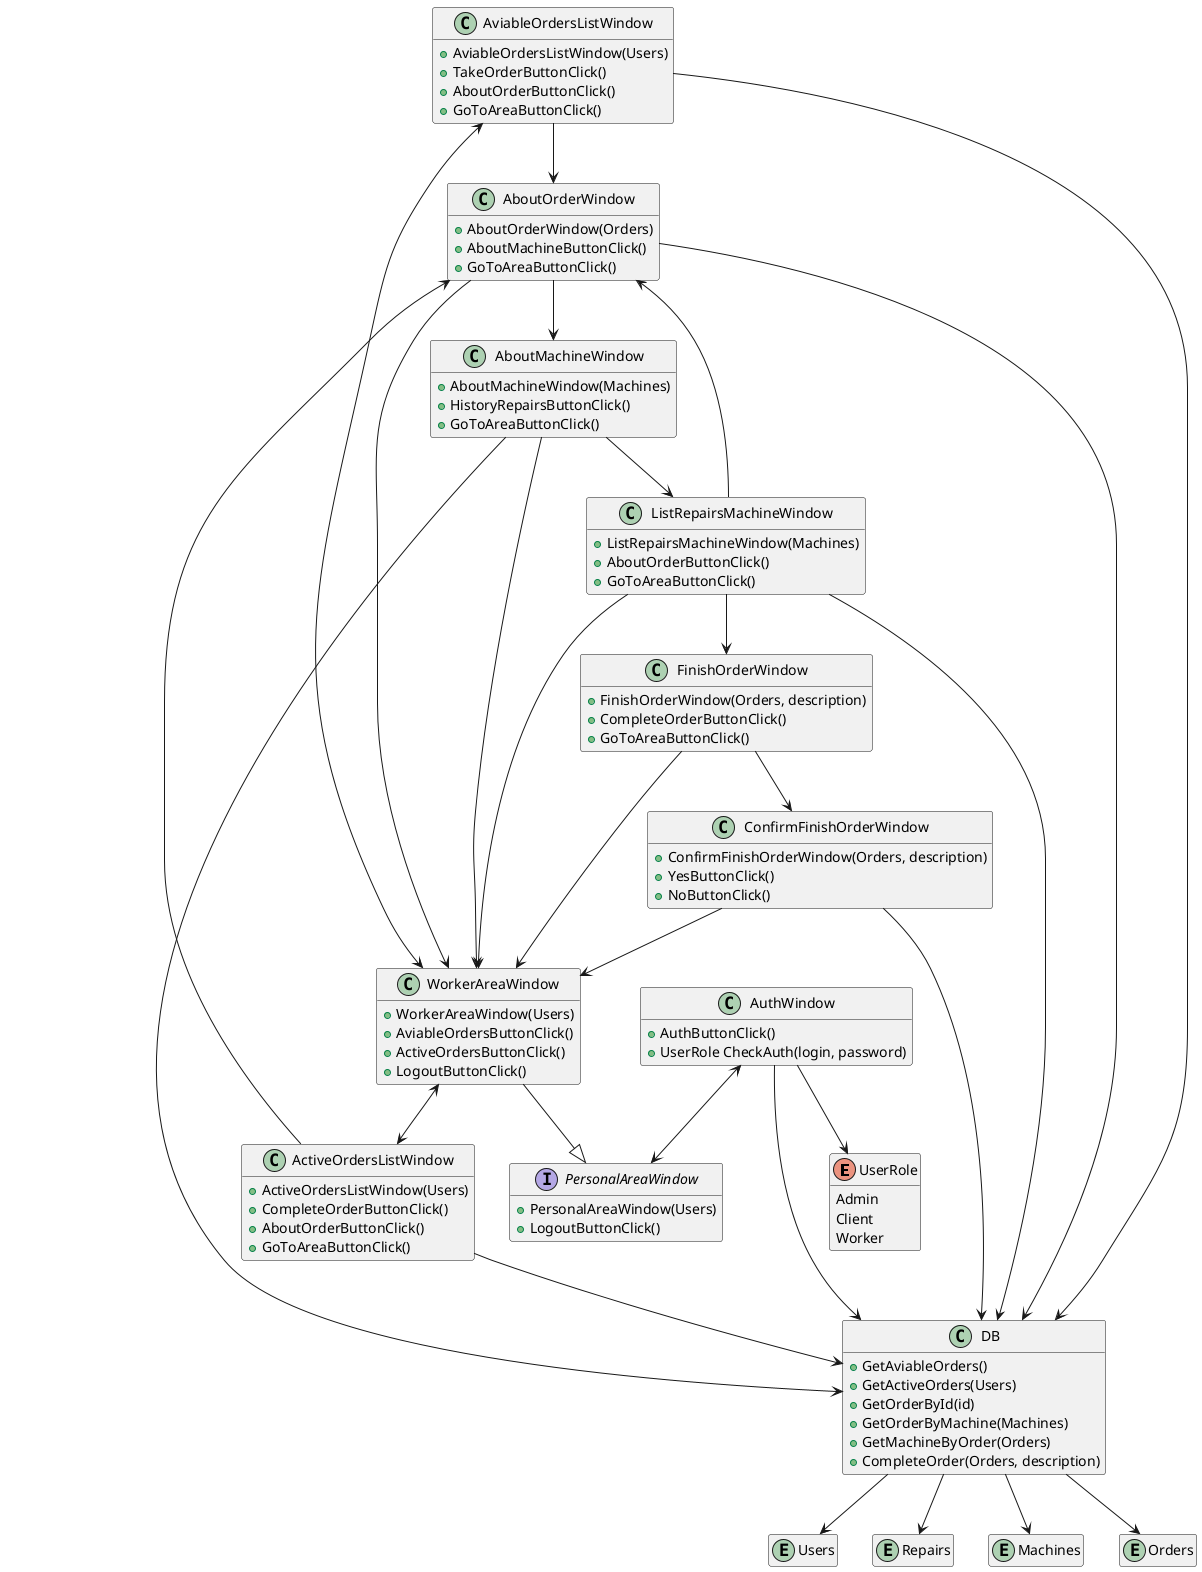 @startuml worker_class

hide empty members

enum UserRole {
  Admin
  Client
  Worker
}
class DB {
  + GetAviableOrders()
  + GetActiveOrders(Users)
  + GetOrderById(id)
  + GetOrderByMachine(Machines)
  + GetMachineByOrder(Orders)
  + CompleteOrder(Orders, description)
}
class AuthWindow {
  + AuthButtonClick()
  + UserRole CheckAuth(login, password)
}
 
Entity Users
Entity Repairs
Entity Machines
Entity Orders

Interface PersonalAreaWindow {
  + PersonalAreaWindow(Users)
  + LogoutButtonClick()
}

class WorkerAreaWindow {
  + WorkerAreaWindow(Users)
  + AviableOrdersButtonClick()
  + ActiveOrdersButtonClick()
  + LogoutButtonClick()
}

class AviableOrdersListWindow {
  + AviableOrdersListWindow(Users)
  + TakeOrderButtonClick()
  + AboutOrderButtonClick()
  + GoToAreaButtonClick()
}

class ActiveOrdersListWindow {
  + ActiveOrdersListWindow(Users)
  + CompleteOrderButtonClick()
  + AboutOrderButtonClick()
  + GoToAreaButtonClick()
}

class FinishOrderWindow {
  + FinishOrderWindow(Orders, description)
  + CompleteOrderButtonClick()
  + GoToAreaButtonClick()
}

class ConfirmFinishOrderWindow {
  + ConfirmFinishOrderWindow(Orders, description)
  + YesButtonClick()
  + NoButtonClick()
}

class AboutOrderWindow {
  + AboutOrderWindow(Orders)
  + AboutMachineButtonClick()
  + GoToAreaButtonClick()
}

class AboutMachineWindow {
  + AboutMachineWindow(Machines)
  + HistoryRepairsButtonClick()
  + GoToAreaButtonClick()
}

class ListRepairsMachineWindow {
  + ListRepairsMachineWindow(Machines)
  + AboutOrderButtonClick()
  + GoToAreaButtonClick()
}


AuthWindow --> DB
DB --> Users
DB --> Repairs
DB --> Machines
DB --> Orders
AuthWindow --> UserRole
AuthWindow <--> PersonalAreaWindow
WorkerAreaWindow --|> PersonalAreaWindow
WorkerAreaWindow <--> AviableOrdersListWindow
WorkerAreaWindow <--> ActiveOrdersListWindow
AboutMachineWindow --> WorkerAreaWindow
AviableOrdersListWindow --> AboutOrderWindow
ActiveOrdersListWindow --> AboutOrderWindow
AboutOrderWindow --> WorkerAreaWindow
AboutOrderWindow --> AboutMachineWindow
AboutMachineWindow --> ListRepairsMachineWindow
ListRepairsMachineWindow --> WorkerAreaWindow
ListRepairsMachineWindow --> AboutOrderWindow
ListRepairsMachineWindow --> FinishOrderWindow
FinishOrderWindow --> WorkerAreaWindow
FinishOrderWindow --> ConfirmFinishOrderWindow
ConfirmFinishOrderWindow --> WorkerAreaWindow
AviableOrdersListWindow --> DB
ActiveOrdersListWindow --> DB
ConfirmFinishOrderWindow --> DB
AboutMachineWindow --> DB
AboutOrderWindow --> DB
ListRepairsMachineWindow --> DB

@enduml